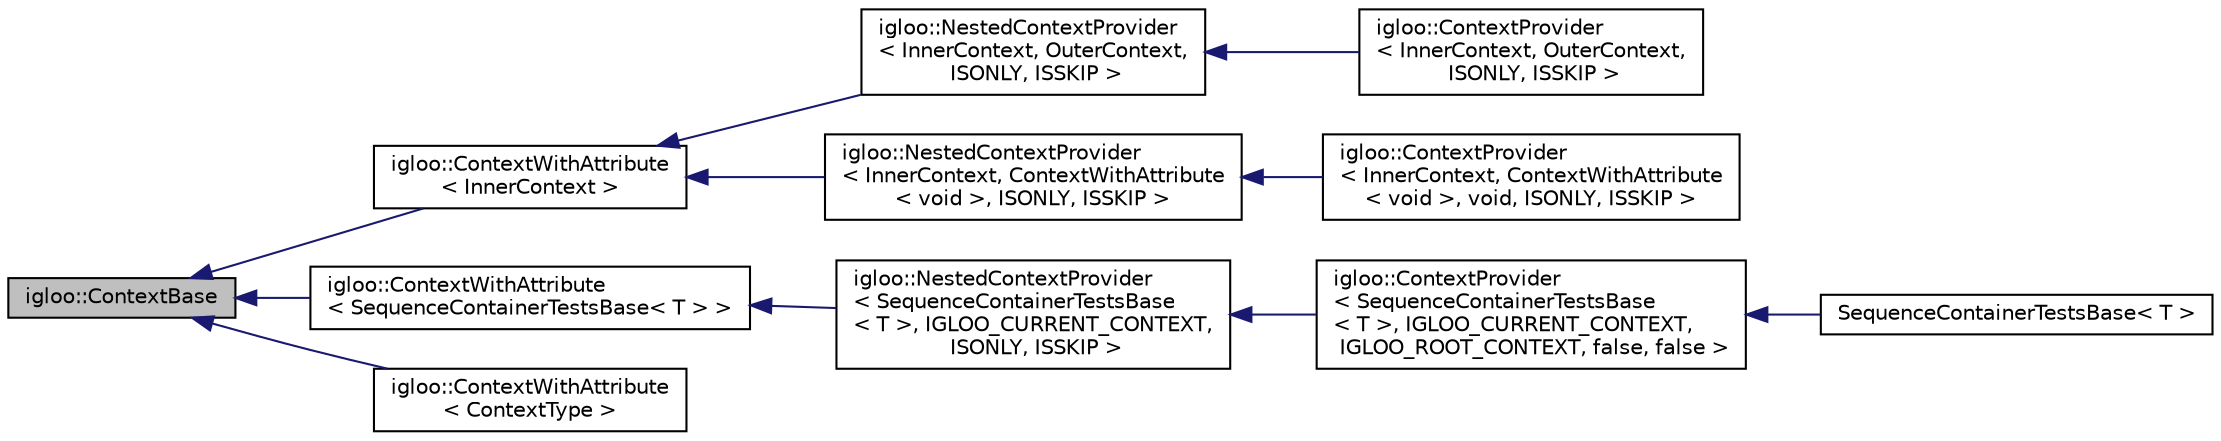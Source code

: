 digraph "igloo::ContextBase"
{
 // INTERACTIVE_SVG=YES
  edge [fontname="Helvetica",fontsize="10",labelfontname="Helvetica",labelfontsize="10"];
  node [fontname="Helvetica",fontsize="10",shape=record];
  rankdir="LR";
  Node0 [label="igloo::ContextBase",height=0.2,width=0.4,color="black", fillcolor="grey75", style="filled", fontcolor="black"];
  Node0 -> Node1 [dir="back",color="midnightblue",fontsize="10",style="solid",fontname="Helvetica"];
  Node1 [label="igloo::ContextWithAttribute\l\< InnerContext \>",height=0.2,width=0.4,color="black", fillcolor="white", style="filled",URL="$structigloo_1_1ContextWithAttribute.html"];
  Node1 -> Node2 [dir="back",color="midnightblue",fontsize="10",style="solid",fontname="Helvetica"];
  Node2 [label="igloo::NestedContextProvider\l\< InnerContext, OuterContext,\l ISONLY, ISSKIP \>",height=0.2,width=0.4,color="black", fillcolor="white", style="filled",URL="$structigloo_1_1NestedContextProvider.html"];
  Node2 -> Node3 [dir="back",color="midnightblue",fontsize="10",style="solid",fontname="Helvetica"];
  Node3 [label="igloo::ContextProvider\l\< InnerContext, OuterContext,\l ISONLY, ISSKIP \>",height=0.2,width=0.4,color="black", fillcolor="white", style="filled",URL="$structigloo_1_1ContextProvider.html"];
  Node1 -> Node4 [dir="back",color="midnightblue",fontsize="10",style="solid",fontname="Helvetica"];
  Node4 [label="igloo::NestedContextProvider\l\< InnerContext, ContextWithAttribute\l\< void \>, ISONLY, ISSKIP \>",height=0.2,width=0.4,color="black", fillcolor="white", style="filled",URL="$structigloo_1_1NestedContextProvider.html"];
  Node4 -> Node5 [dir="back",color="midnightblue",fontsize="10",style="solid",fontname="Helvetica"];
  Node5 [label="igloo::ContextProvider\l\< InnerContext, ContextWithAttribute\l\< void \>, void, ISONLY, ISSKIP \>",height=0.2,width=0.4,color="black", fillcolor="white", style="filled",URL="$structigloo_1_1ContextProvider_3_01InnerContext_00_01ContextWithAttribute_3_01void_01_4_00_01void_00_01ISONLY_00_01ISSKIP_01_4.html"];
  Node0 -> Node6 [dir="back",color="midnightblue",fontsize="10",style="solid",fontname="Helvetica"];
  Node6 [label="igloo::ContextWithAttribute\l\< SequenceContainerTestsBase\< T \> \>",height=0.2,width=0.4,color="black", fillcolor="white", style="filled",URL="$structigloo_1_1ContextWithAttribute.html"];
  Node6 -> Node7 [dir="back",color="midnightblue",fontsize="10",style="solid",fontname="Helvetica"];
  Node7 [label="igloo::NestedContextProvider\l\< SequenceContainerTestsBase\l\< T \>, IGLOO_CURRENT_CONTEXT,\l ISONLY, ISSKIP \>",height=0.2,width=0.4,color="black", fillcolor="white", style="filled",URL="$structigloo_1_1NestedContextProvider.html"];
  Node7 -> Node8 [dir="back",color="midnightblue",fontsize="10",style="solid",fontname="Helvetica"];
  Node8 [label="igloo::ContextProvider\l\< SequenceContainerTestsBase\l\< T \>, IGLOO_CURRENT_CONTEXT,\l IGLOO_ROOT_CONTEXT, false, false \>",height=0.2,width=0.4,color="black", fillcolor="white", style="filled",URL="$structigloo_1_1ContextProvider.html"];
  Node8 -> Node9 [dir="back",color="midnightblue",fontsize="10",style="solid",fontname="Helvetica"];
  Node9 [label="SequenceContainerTestsBase\< T \>",height=0.2,width=0.4,color="black", fillcolor="white", style="filled",URL="$structSequenceContainerTestsBase.html"];
  Node0 -> Node10 [dir="back",color="midnightblue",fontsize="10",style="solid",fontname="Helvetica"];
  Node10 [label="igloo::ContextWithAttribute\l\< ContextType \>",height=0.2,width=0.4,color="black", fillcolor="white", style="filled",URL="$structigloo_1_1ContextWithAttribute.html"];
}
